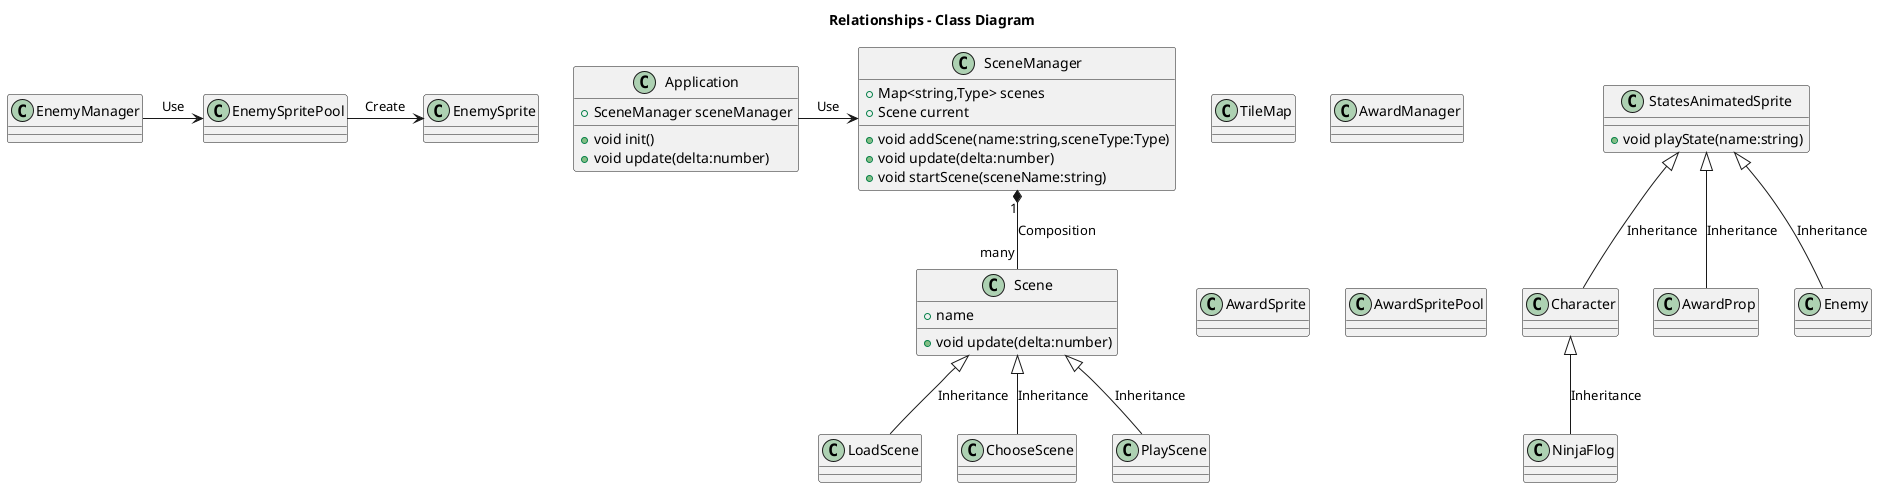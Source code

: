 @startuml


title Relationships - Class Diagram


class Application {
  +SceneManager sceneManager
  +void init()
  +void update(delta:number)
}


class SceneManager{
  +Map<string,Type> scenes
  +Scene current
  +void addScene(name:string,sceneType:Type)
  +void update(delta:number)
  +void startScene(sceneName:string)
}

class Scene{
 +name
 +void update(delta:number)
}


class LoadScene
class ChooseScene
class PlayScene

class TileMap{
}

class AwardManager
class AwardSprite
class AwardSpritePool

class EnemyManager
class EnemySprite
class EnemySpritePool

class StatesAnimatedSprite{

  +void playState(name:string)
}

class Character
class AwardProp
class Enemy

class NinjaFlog

Character <|-down- NinjaFlog: Inheritance

StatesAnimatedSprite <|-down- Character: Inheritance
StatesAnimatedSprite <|-down- AwardProp: Inheritance
StatesAnimatedSprite <|-down- Enemy: Inheritance


Scene <|-down- LoadScene: Inheritance
Scene <|-down- ChooseScene: Inheritance
Scene <|-down- PlayScene: Inheritance

SceneManager "1" *-down- "many" Scene: Composition


SceneManager <--left--Application:Use

EnemySpritePool <--left--EnemyManager:Use
EnemySprite <--left--EnemySpritePool:Create

@enduml
